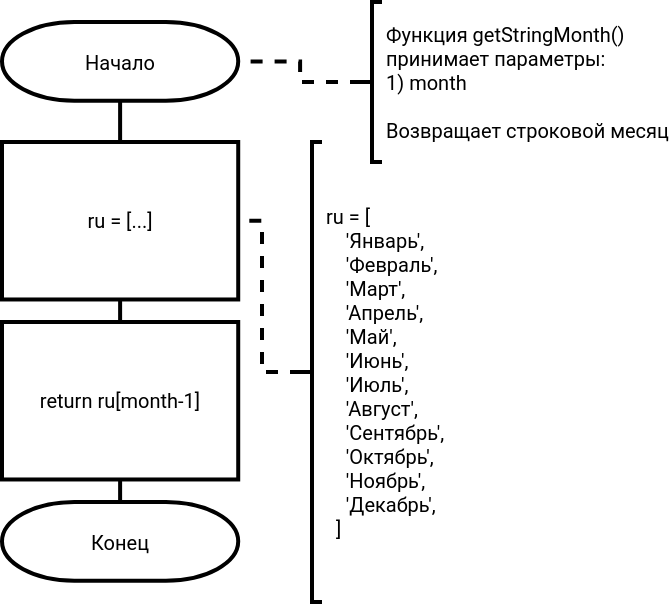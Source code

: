 <mxfile version="20.2.3" type="device"><diagram id="GyhBYVZsGUWDV5eX0SAW" name="Page-1"><mxGraphModel dx="1422" dy="865" grid="1" gridSize="10" guides="1" tooltips="1" connect="1" arrows="1" fold="1" page="1" pageScale="1" pageWidth="827" pageHeight="1169" math="0" shadow="0"><root><mxCell id="0"/><mxCell id="1" parent="0"/><mxCell id="BpmR5zx2M8PUBm-hCKBp-7" style="edgeStyle=orthogonalEdgeStyle;rounded=0;orthogonalLoop=1;jettySize=auto;html=1;exitX=0.5;exitY=1;exitDx=0;exitDy=0;exitPerimeter=0;entryX=0.5;entryY=0;entryDx=0;entryDy=0;endArrow=none;endFill=0;strokeWidth=2;fontFamily=Roboto;fontSource=https%3A%2F%2Ffonts.googleapis.com%2Fcss%3Ffamily%3DRoboto;fontSize=10;" edge="1" parent="1" source="BpmR5zx2M8PUBm-hCKBp-1" target="BpmR5zx2M8PUBm-hCKBp-3"><mxGeometry relative="1" as="geometry"/></mxCell><mxCell id="BpmR5zx2M8PUBm-hCKBp-1" value="Начало" style="strokeWidth=2;html=1;shape=mxgraph.flowchart.terminator;whiteSpace=wrap;fontFamily=Roboto;fontSource=https%3A%2F%2Ffonts.googleapis.com%2Fcss%3Ffamily%3DRoboto;fontSize=10;" vertex="1" parent="1"><mxGeometry x="40" y="40" width="118.11" height="39.37" as="geometry"/></mxCell><mxCell id="BpmR5zx2M8PUBm-hCKBp-2" value="Конец" style="strokeWidth=2;html=1;shape=mxgraph.flowchart.terminator;whiteSpace=wrap;fontFamily=Roboto;fontSource=https%3A%2F%2Ffonts.googleapis.com%2Fcss%3Ffamily%3DRoboto;fontSize=10;" vertex="1" parent="1"><mxGeometry x="40" y="280" width="118.11" height="39.37" as="geometry"/></mxCell><mxCell id="BpmR5zx2M8PUBm-hCKBp-8" style="edgeStyle=orthogonalEdgeStyle;rounded=0;orthogonalLoop=1;jettySize=auto;html=1;exitX=0.5;exitY=1;exitDx=0;exitDy=0;entryX=0.5;entryY=0;entryDx=0;entryDy=0;endArrow=none;endFill=0;strokeWidth=2;fontFamily=Roboto;fontSource=https%3A%2F%2Ffonts.googleapis.com%2Fcss%3Ffamily%3DRoboto;fontSize=10;" edge="1" parent="1" source="BpmR5zx2M8PUBm-hCKBp-3" target="BpmR5zx2M8PUBm-hCKBp-4"><mxGeometry relative="1" as="geometry"/></mxCell><mxCell id="BpmR5zx2M8PUBm-hCKBp-3" value="ru = [...]" style="rounded=0;whiteSpace=wrap;html=1;absoluteArcSize=1;arcSize=14;strokeWidth=2;fontFamily=Roboto;fontSource=https%3A%2F%2Ffonts.googleapis.com%2Fcss%3Ffamily%3DRoboto;fontSize=10;" vertex="1" parent="1"><mxGeometry x="40" y="100" width="118.11" height="78.74" as="geometry"/></mxCell><mxCell id="BpmR5zx2M8PUBm-hCKBp-9" style="edgeStyle=orthogonalEdgeStyle;rounded=0;orthogonalLoop=1;jettySize=auto;html=1;exitX=0.5;exitY=1;exitDx=0;exitDy=0;entryX=0.5;entryY=0;entryDx=0;entryDy=0;entryPerimeter=0;endArrow=none;endFill=0;strokeWidth=2;fontFamily=Roboto;fontSource=https%3A%2F%2Ffonts.googleapis.com%2Fcss%3Ffamily%3DRoboto;fontSize=10;" edge="1" parent="1" source="BpmR5zx2M8PUBm-hCKBp-4" target="BpmR5zx2M8PUBm-hCKBp-2"><mxGeometry relative="1" as="geometry"/></mxCell><mxCell id="BpmR5zx2M8PUBm-hCKBp-4" value="return ru[month-1]" style="rounded=0;whiteSpace=wrap;html=1;absoluteArcSize=1;arcSize=14;strokeWidth=2;fontFamily=Roboto;fontSource=https%3A%2F%2Ffonts.googleapis.com%2Fcss%3Ffamily%3DRoboto;fontSize=10;" vertex="1" parent="1"><mxGeometry x="40" y="190" width="118.11" height="78.74" as="geometry"/></mxCell><mxCell id="BpmR5zx2M8PUBm-hCKBp-6" style="edgeStyle=orthogonalEdgeStyle;rounded=0;orthogonalLoop=1;jettySize=auto;html=1;exitX=0;exitY=0.5;exitDx=0;exitDy=0;exitPerimeter=0;endArrow=none;endFill=0;strokeWidth=2;dashed=1;fontFamily=Roboto;fontSource=https%3A%2F%2Ffonts.googleapis.com%2Fcss%3Ffamily%3DRoboto;fontSize=10;" edge="1" parent="1" source="BpmR5zx2M8PUBm-hCKBp-5" target="BpmR5zx2M8PUBm-hCKBp-3"><mxGeometry relative="1" as="geometry"/></mxCell><mxCell id="BpmR5zx2M8PUBm-hCKBp-5" value="&lt;div style=&quot;font-size: 10px;&quot;&gt;ru = [&lt;/div&gt;&lt;div style=&quot;font-size: 10px;&quot;&gt;&amp;nbsp; &amp;nbsp; 'Январь',&lt;/div&gt;&lt;div style=&quot;font-size: 10px;&quot;&gt;&amp;nbsp; &amp;nbsp; 'Февраль',&lt;/div&gt;&lt;div style=&quot;font-size: 10px;&quot;&gt;&amp;nbsp; &amp;nbsp; 'Март',&lt;/div&gt;&lt;div style=&quot;font-size: 10px;&quot;&gt;&amp;nbsp; &amp;nbsp; 'Апрель',&lt;/div&gt;&lt;div style=&quot;font-size: 10px;&quot;&gt;&amp;nbsp; &amp;nbsp; 'Май',&lt;/div&gt;&lt;div style=&quot;font-size: 10px;&quot;&gt;&amp;nbsp; &amp;nbsp; 'Июнь',&lt;/div&gt;&lt;div style=&quot;font-size: 10px;&quot;&gt;&amp;nbsp; &amp;nbsp; 'Июль',&lt;/div&gt;&lt;div style=&quot;font-size: 10px;&quot;&gt;&amp;nbsp; &amp;nbsp; 'Август',&lt;/div&gt;&lt;div style=&quot;font-size: 10px;&quot;&gt;&amp;nbsp; &amp;nbsp; 'Сентябрь',&lt;/div&gt;&lt;div style=&quot;font-size: 10px;&quot;&gt;&amp;nbsp; &amp;nbsp; 'Октябрь',&lt;/div&gt;&lt;div style=&quot;font-size: 10px;&quot;&gt;&amp;nbsp; &amp;nbsp; 'Ноябрь',&lt;/div&gt;&lt;div style=&quot;font-size: 10px;&quot;&gt;&amp;nbsp; &amp;nbsp; 'Декабрь',&lt;/div&gt;&lt;div style=&quot;font-size: 10px;&quot;&gt;&amp;nbsp; ]&lt;/div&gt;" style="strokeWidth=2;html=1;shape=mxgraph.flowchart.annotation_2;align=left;labelPosition=right;pointerEvents=1;fontFamily=Roboto;fontSource=https%3A%2F%2Ffonts.googleapis.com%2Fcss%3Ffamily%3DRoboto;fontSize=10;" vertex="1" parent="1"><mxGeometry x="190" y="100" width="10" height="230" as="geometry"/></mxCell><mxCell id="BpmR5zx2M8PUBm-hCKBp-11" style="edgeStyle=orthogonalEdgeStyle;rounded=0;orthogonalLoop=1;jettySize=auto;html=1;exitX=0;exitY=0.5;exitDx=0;exitDy=0;exitPerimeter=0;entryX=1;entryY=0.5;entryDx=0;entryDy=0;entryPerimeter=0;endArrow=none;endFill=0;strokeWidth=2;dashed=1;fontFamily=Roboto;fontSource=https%3A%2F%2Ffonts.googleapis.com%2Fcss%3Ffamily%3DRoboto;fontSize=10;" edge="1" parent="1" source="BpmR5zx2M8PUBm-hCKBp-10" target="BpmR5zx2M8PUBm-hCKBp-1"><mxGeometry relative="1" as="geometry"/></mxCell><mxCell id="BpmR5zx2M8PUBm-hCKBp-10" value="Функция getStringMonth()&lt;br style=&quot;font-size: 10px;&quot;&gt;принимает параметры:&lt;br style=&quot;font-size: 10px;&quot;&gt;1) month&lt;br style=&quot;font-size: 10px;&quot;&gt;&lt;br style=&quot;font-size: 10px;&quot;&gt;Возвращает строковой месяц" style="strokeWidth=2;html=1;shape=mxgraph.flowchart.annotation_2;align=left;labelPosition=right;pointerEvents=1;fontFamily=Roboto;fontSource=https%3A%2F%2Ffonts.googleapis.com%2Fcss%3Ffamily%3DRoboto;fontSize=10;" vertex="1" parent="1"><mxGeometry x="220" y="30" width="10" height="80" as="geometry"/></mxCell></root></mxGraphModel></diagram></mxfile>